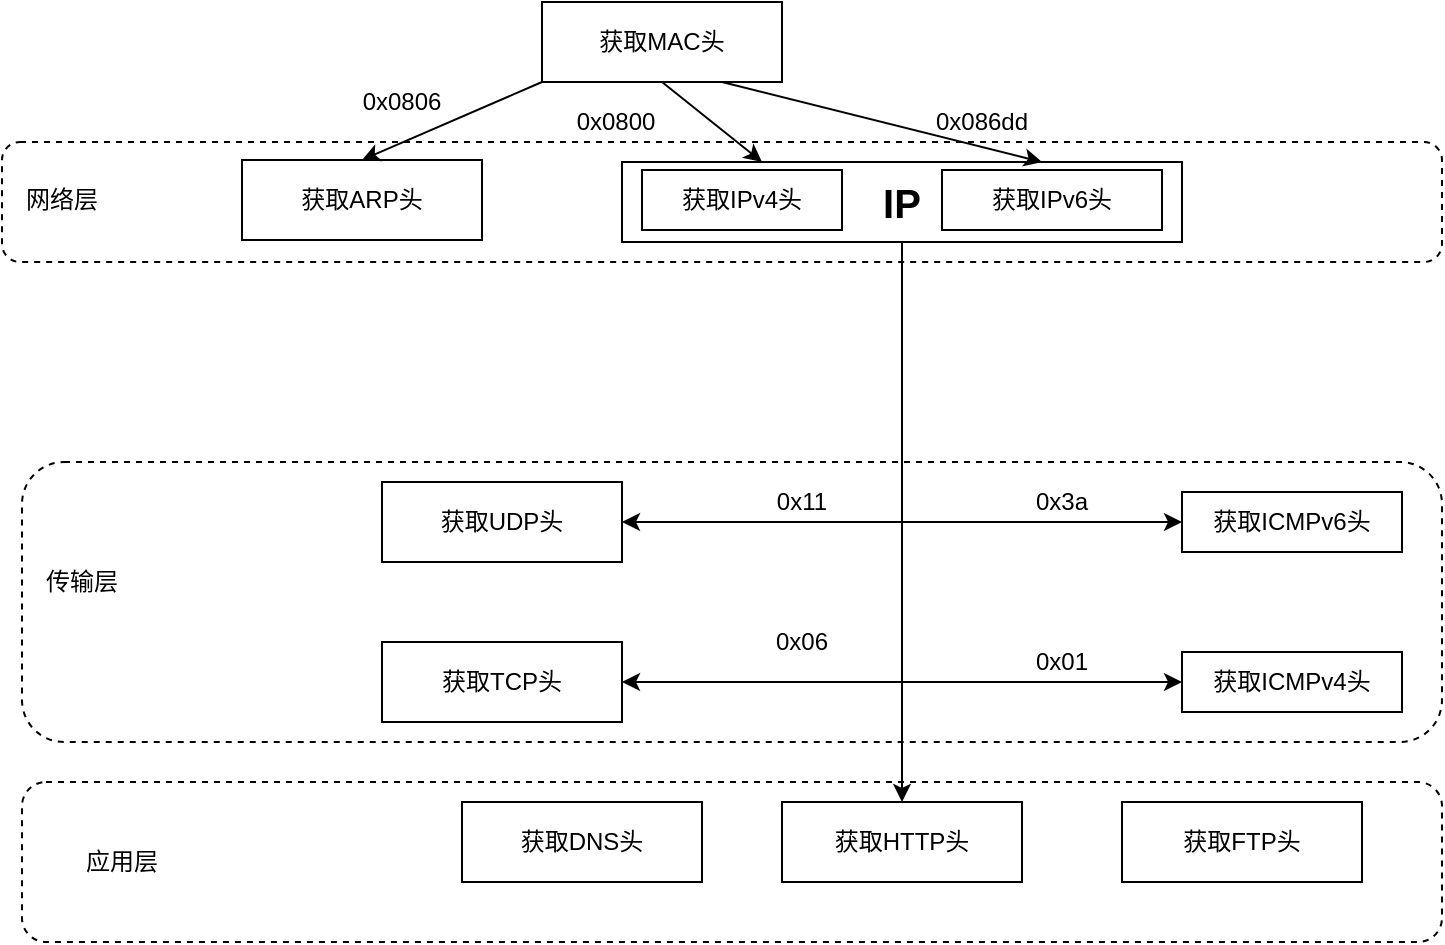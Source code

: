 <mxfile version="14.5.10" type="github">
  <diagram id="HlzMxvfkD9BWfLVIhqds" name="Page-1">
    <mxGraphModel dx="1172" dy="725" grid="1" gridSize="10" guides="1" tooltips="1" connect="1" arrows="1" fold="1" page="1" pageScale="1" pageWidth="827" pageHeight="1169" math="0" shadow="0">
      <root>
        <mxCell id="0" />
        <mxCell id="1" parent="0" />
        <mxCell id="OcFdhlxIfbB7KDzl8nM3-1" value="获取MAC头" style="rounded=0;whiteSpace=wrap;html=1;" vertex="1" parent="1">
          <mxGeometry x="320" y="40" width="120" height="40" as="geometry" />
        </mxCell>
        <mxCell id="OcFdhlxIfbB7KDzl8nM3-3" value="获取IPv6头" style="rounded=0;whiteSpace=wrap;html=1;" vertex="1" parent="1">
          <mxGeometry x="520" y="124" width="110" height="30" as="geometry" />
        </mxCell>
        <mxCell id="OcFdhlxIfbB7KDzl8nM3-4" value="获取IPv4头" style="rounded=0;whiteSpace=wrap;html=1;" vertex="1" parent="1">
          <mxGeometry x="370" y="124" width="100" height="30" as="geometry" />
        </mxCell>
        <mxCell id="OcFdhlxIfbB7KDzl8nM3-5" value="获取ARP头" style="rounded=0;whiteSpace=wrap;html=1;" vertex="1" parent="1">
          <mxGeometry x="170" y="119" width="120" height="40" as="geometry" />
        </mxCell>
        <mxCell id="OcFdhlxIfbB7KDzl8nM3-6" value="获取ICMPv4头" style="rounded=0;whiteSpace=wrap;html=1;" vertex="1" parent="1">
          <mxGeometry x="640" y="365" width="110" height="30" as="geometry" />
        </mxCell>
        <mxCell id="OcFdhlxIfbB7KDzl8nM3-7" value="获取TCP头" style="rounded=0;whiteSpace=wrap;html=1;" vertex="1" parent="1">
          <mxGeometry x="240" y="360" width="120" height="40" as="geometry" />
        </mxCell>
        <mxCell id="OcFdhlxIfbB7KDzl8nM3-8" value="获取ICMPv6头" style="rounded=0;whiteSpace=wrap;html=1;" vertex="1" parent="1">
          <mxGeometry x="640" y="285" width="110" height="30" as="geometry" />
        </mxCell>
        <mxCell id="OcFdhlxIfbB7KDzl8nM3-9" value="获取UDP头" style="rounded=0;whiteSpace=wrap;html=1;" vertex="1" parent="1">
          <mxGeometry x="240" y="280" width="120" height="40" as="geometry" />
        </mxCell>
        <mxCell id="OcFdhlxIfbB7KDzl8nM3-10" value="获取HTTP头" style="rounded=0;whiteSpace=wrap;html=1;" vertex="1" parent="1">
          <mxGeometry x="440" y="440" width="120" height="40" as="geometry" />
        </mxCell>
        <mxCell id="OcFdhlxIfbB7KDzl8nM3-11" value="获取FTP头" style="rounded=0;whiteSpace=wrap;html=1;" vertex="1" parent="1">
          <mxGeometry x="610" y="440" width="120" height="40" as="geometry" />
        </mxCell>
        <mxCell id="OcFdhlxIfbB7KDzl8nM3-12" value="获取DNS头" style="rounded=0;whiteSpace=wrap;html=1;" vertex="1" parent="1">
          <mxGeometry x="280" y="440" width="120" height="40" as="geometry" />
        </mxCell>
        <mxCell id="OcFdhlxIfbB7KDzl8nM3-13" value="&lt;b&gt;&lt;font style=&quot;font-size: 20px&quot;&gt;IP&lt;/font&gt;&lt;/b&gt;" style="rounded=0;whiteSpace=wrap;html=1;gradientColor=#ffffff;fillColor=none;" vertex="1" parent="1">
          <mxGeometry x="360" y="120" width="280" height="40" as="geometry" />
        </mxCell>
        <mxCell id="OcFdhlxIfbB7KDzl8nM3-14" value="" style="endArrow=classic;html=1;exitX=0.5;exitY=1;exitDx=0;exitDy=0;entryX=0.25;entryY=0;entryDx=0;entryDy=0;" edge="1" parent="1" source="OcFdhlxIfbB7KDzl8nM3-1" target="OcFdhlxIfbB7KDzl8nM3-13">
          <mxGeometry width="50" height="50" relative="1" as="geometry">
            <mxPoint x="420" y="320" as="sourcePoint" />
            <mxPoint x="470" y="270" as="targetPoint" />
          </mxGeometry>
        </mxCell>
        <mxCell id="OcFdhlxIfbB7KDzl8nM3-15" value="" style="endArrow=classic;html=1;exitX=0.75;exitY=1;exitDx=0;exitDy=0;entryX=0.75;entryY=0;entryDx=0;entryDy=0;" edge="1" parent="1" source="OcFdhlxIfbB7KDzl8nM3-1" target="OcFdhlxIfbB7KDzl8nM3-13">
          <mxGeometry width="50" height="50" relative="1" as="geometry">
            <mxPoint x="390" y="90" as="sourcePoint" />
            <mxPoint x="440" y="130" as="targetPoint" />
          </mxGeometry>
        </mxCell>
        <mxCell id="OcFdhlxIfbB7KDzl8nM3-16" value="" style="endArrow=classic;html=1;exitX=0;exitY=1;exitDx=0;exitDy=0;entryX=0.5;entryY=0;entryDx=0;entryDy=0;" edge="1" parent="1" source="OcFdhlxIfbB7KDzl8nM3-1" target="OcFdhlxIfbB7KDzl8nM3-5">
          <mxGeometry width="50" height="50" relative="1" as="geometry">
            <mxPoint x="420" y="90" as="sourcePoint" />
            <mxPoint x="580" y="130" as="targetPoint" />
          </mxGeometry>
        </mxCell>
        <mxCell id="OcFdhlxIfbB7KDzl8nM3-17" value="0x0806" style="text;html=1;strokeColor=none;fillColor=none;align=center;verticalAlign=middle;whiteSpace=wrap;rounded=0;" vertex="1" parent="1">
          <mxGeometry x="230" y="80" width="40" height="20" as="geometry" />
        </mxCell>
        <mxCell id="OcFdhlxIfbB7KDzl8nM3-18" value="0x0800" style="text;html=1;strokeColor=none;fillColor=none;align=center;verticalAlign=middle;whiteSpace=wrap;rounded=0;" vertex="1" parent="1">
          <mxGeometry x="337" y="90" width="40" height="20" as="geometry" />
        </mxCell>
        <mxCell id="OcFdhlxIfbB7KDzl8nM3-19" value="0x086dd" style="text;html=1;strokeColor=none;fillColor=none;align=center;verticalAlign=middle;whiteSpace=wrap;rounded=0;" vertex="1" parent="1">
          <mxGeometry x="520" y="90" width="40" height="20" as="geometry" />
        </mxCell>
        <mxCell id="OcFdhlxIfbB7KDzl8nM3-20" value="" style="endArrow=classic;html=1;exitX=0.5;exitY=1;exitDx=0;exitDy=0;" edge="1" parent="1" source="OcFdhlxIfbB7KDzl8nM3-13" target="OcFdhlxIfbB7KDzl8nM3-10">
          <mxGeometry width="50" height="50" relative="1" as="geometry">
            <mxPoint x="480" y="280" as="sourcePoint" />
            <mxPoint x="530" y="230" as="targetPoint" />
          </mxGeometry>
        </mxCell>
        <mxCell id="OcFdhlxIfbB7KDzl8nM3-21" value="" style="endArrow=classic;startArrow=classic;html=1;exitX=1;exitY=0.5;exitDx=0;exitDy=0;entryX=0;entryY=0.5;entryDx=0;entryDy=0;" edge="1" parent="1" source="OcFdhlxIfbB7KDzl8nM3-9" target="OcFdhlxIfbB7KDzl8nM3-8">
          <mxGeometry width="50" height="50" relative="1" as="geometry">
            <mxPoint x="420" y="320" as="sourcePoint" />
            <mxPoint x="470" y="270" as="targetPoint" />
          </mxGeometry>
        </mxCell>
        <mxCell id="OcFdhlxIfbB7KDzl8nM3-22" value="" style="endArrow=classic;startArrow=classic;html=1;exitX=1;exitY=0.5;exitDx=0;exitDy=0;entryX=0;entryY=0.5;entryDx=0;entryDy=0;" edge="1" parent="1" source="OcFdhlxIfbB7KDzl8nM3-7" target="OcFdhlxIfbB7KDzl8nM3-6">
          <mxGeometry width="50" height="50" relative="1" as="geometry">
            <mxPoint x="370" y="310" as="sourcePoint" />
            <mxPoint x="650" y="310" as="targetPoint" />
          </mxGeometry>
        </mxCell>
        <mxCell id="OcFdhlxIfbB7KDzl8nM3-23" value="0x11" style="text;html=1;strokeColor=none;fillColor=none;align=center;verticalAlign=middle;whiteSpace=wrap;rounded=0;" vertex="1" parent="1">
          <mxGeometry x="430" y="280" width="40" height="20" as="geometry" />
        </mxCell>
        <mxCell id="OcFdhlxIfbB7KDzl8nM3-24" value="0x06" style="text;html=1;strokeColor=none;fillColor=none;align=center;verticalAlign=middle;whiteSpace=wrap;rounded=0;" vertex="1" parent="1">
          <mxGeometry x="430" y="350" width="40" height="20" as="geometry" />
        </mxCell>
        <mxCell id="OcFdhlxIfbB7KDzl8nM3-25" value="0x3a" style="text;html=1;strokeColor=none;fillColor=none;align=center;verticalAlign=middle;whiteSpace=wrap;rounded=0;" vertex="1" parent="1">
          <mxGeometry x="560" y="280" width="40" height="20" as="geometry" />
        </mxCell>
        <mxCell id="OcFdhlxIfbB7KDzl8nM3-26" value="0x01" style="text;html=1;strokeColor=none;fillColor=none;align=center;verticalAlign=middle;whiteSpace=wrap;rounded=0;" vertex="1" parent="1">
          <mxGeometry x="560" y="360" width="40" height="20" as="geometry" />
        </mxCell>
        <mxCell id="OcFdhlxIfbB7KDzl8nM3-27" value="" style="rounded=1;whiteSpace=wrap;html=1;strokeColor=#000000;fillColor=none;gradientColor=#ffffff;dashed=1;" vertex="1" parent="1">
          <mxGeometry x="50" y="110" width="720" height="60" as="geometry" />
        </mxCell>
        <mxCell id="OcFdhlxIfbB7KDzl8nM3-28" value="" style="rounded=1;whiteSpace=wrap;html=1;dashed=1;strokeColor=#000000;fillColor=none;gradientColor=#ffffff;" vertex="1" parent="1">
          <mxGeometry x="60" y="270" width="710" height="140" as="geometry" />
        </mxCell>
        <mxCell id="OcFdhlxIfbB7KDzl8nM3-29" value="" style="rounded=1;whiteSpace=wrap;html=1;dashed=1;strokeColor=#000000;fillColor=none;gradientColor=#ffffff;" vertex="1" parent="1">
          <mxGeometry x="60" y="430" width="710" height="80" as="geometry" />
        </mxCell>
        <mxCell id="OcFdhlxIfbB7KDzl8nM3-30" value="传输层" style="text;html=1;strokeColor=none;fillColor=none;align=center;verticalAlign=middle;whiteSpace=wrap;rounded=0;dashed=1;" vertex="1" parent="1">
          <mxGeometry x="70" y="320" width="40" height="20" as="geometry" />
        </mxCell>
        <mxCell id="OcFdhlxIfbB7KDzl8nM3-31" value="网络层" style="text;html=1;strokeColor=none;fillColor=none;align=center;verticalAlign=middle;whiteSpace=wrap;rounded=0;dashed=1;" vertex="1" parent="1">
          <mxGeometry x="60" y="129" width="40" height="20" as="geometry" />
        </mxCell>
        <mxCell id="OcFdhlxIfbB7KDzl8nM3-32" value="应用层" style="text;html=1;strokeColor=none;fillColor=none;align=center;verticalAlign=middle;whiteSpace=wrap;rounded=0;dashed=1;" vertex="1" parent="1">
          <mxGeometry x="90" y="460" width="40" height="20" as="geometry" />
        </mxCell>
      </root>
    </mxGraphModel>
  </diagram>
</mxfile>
